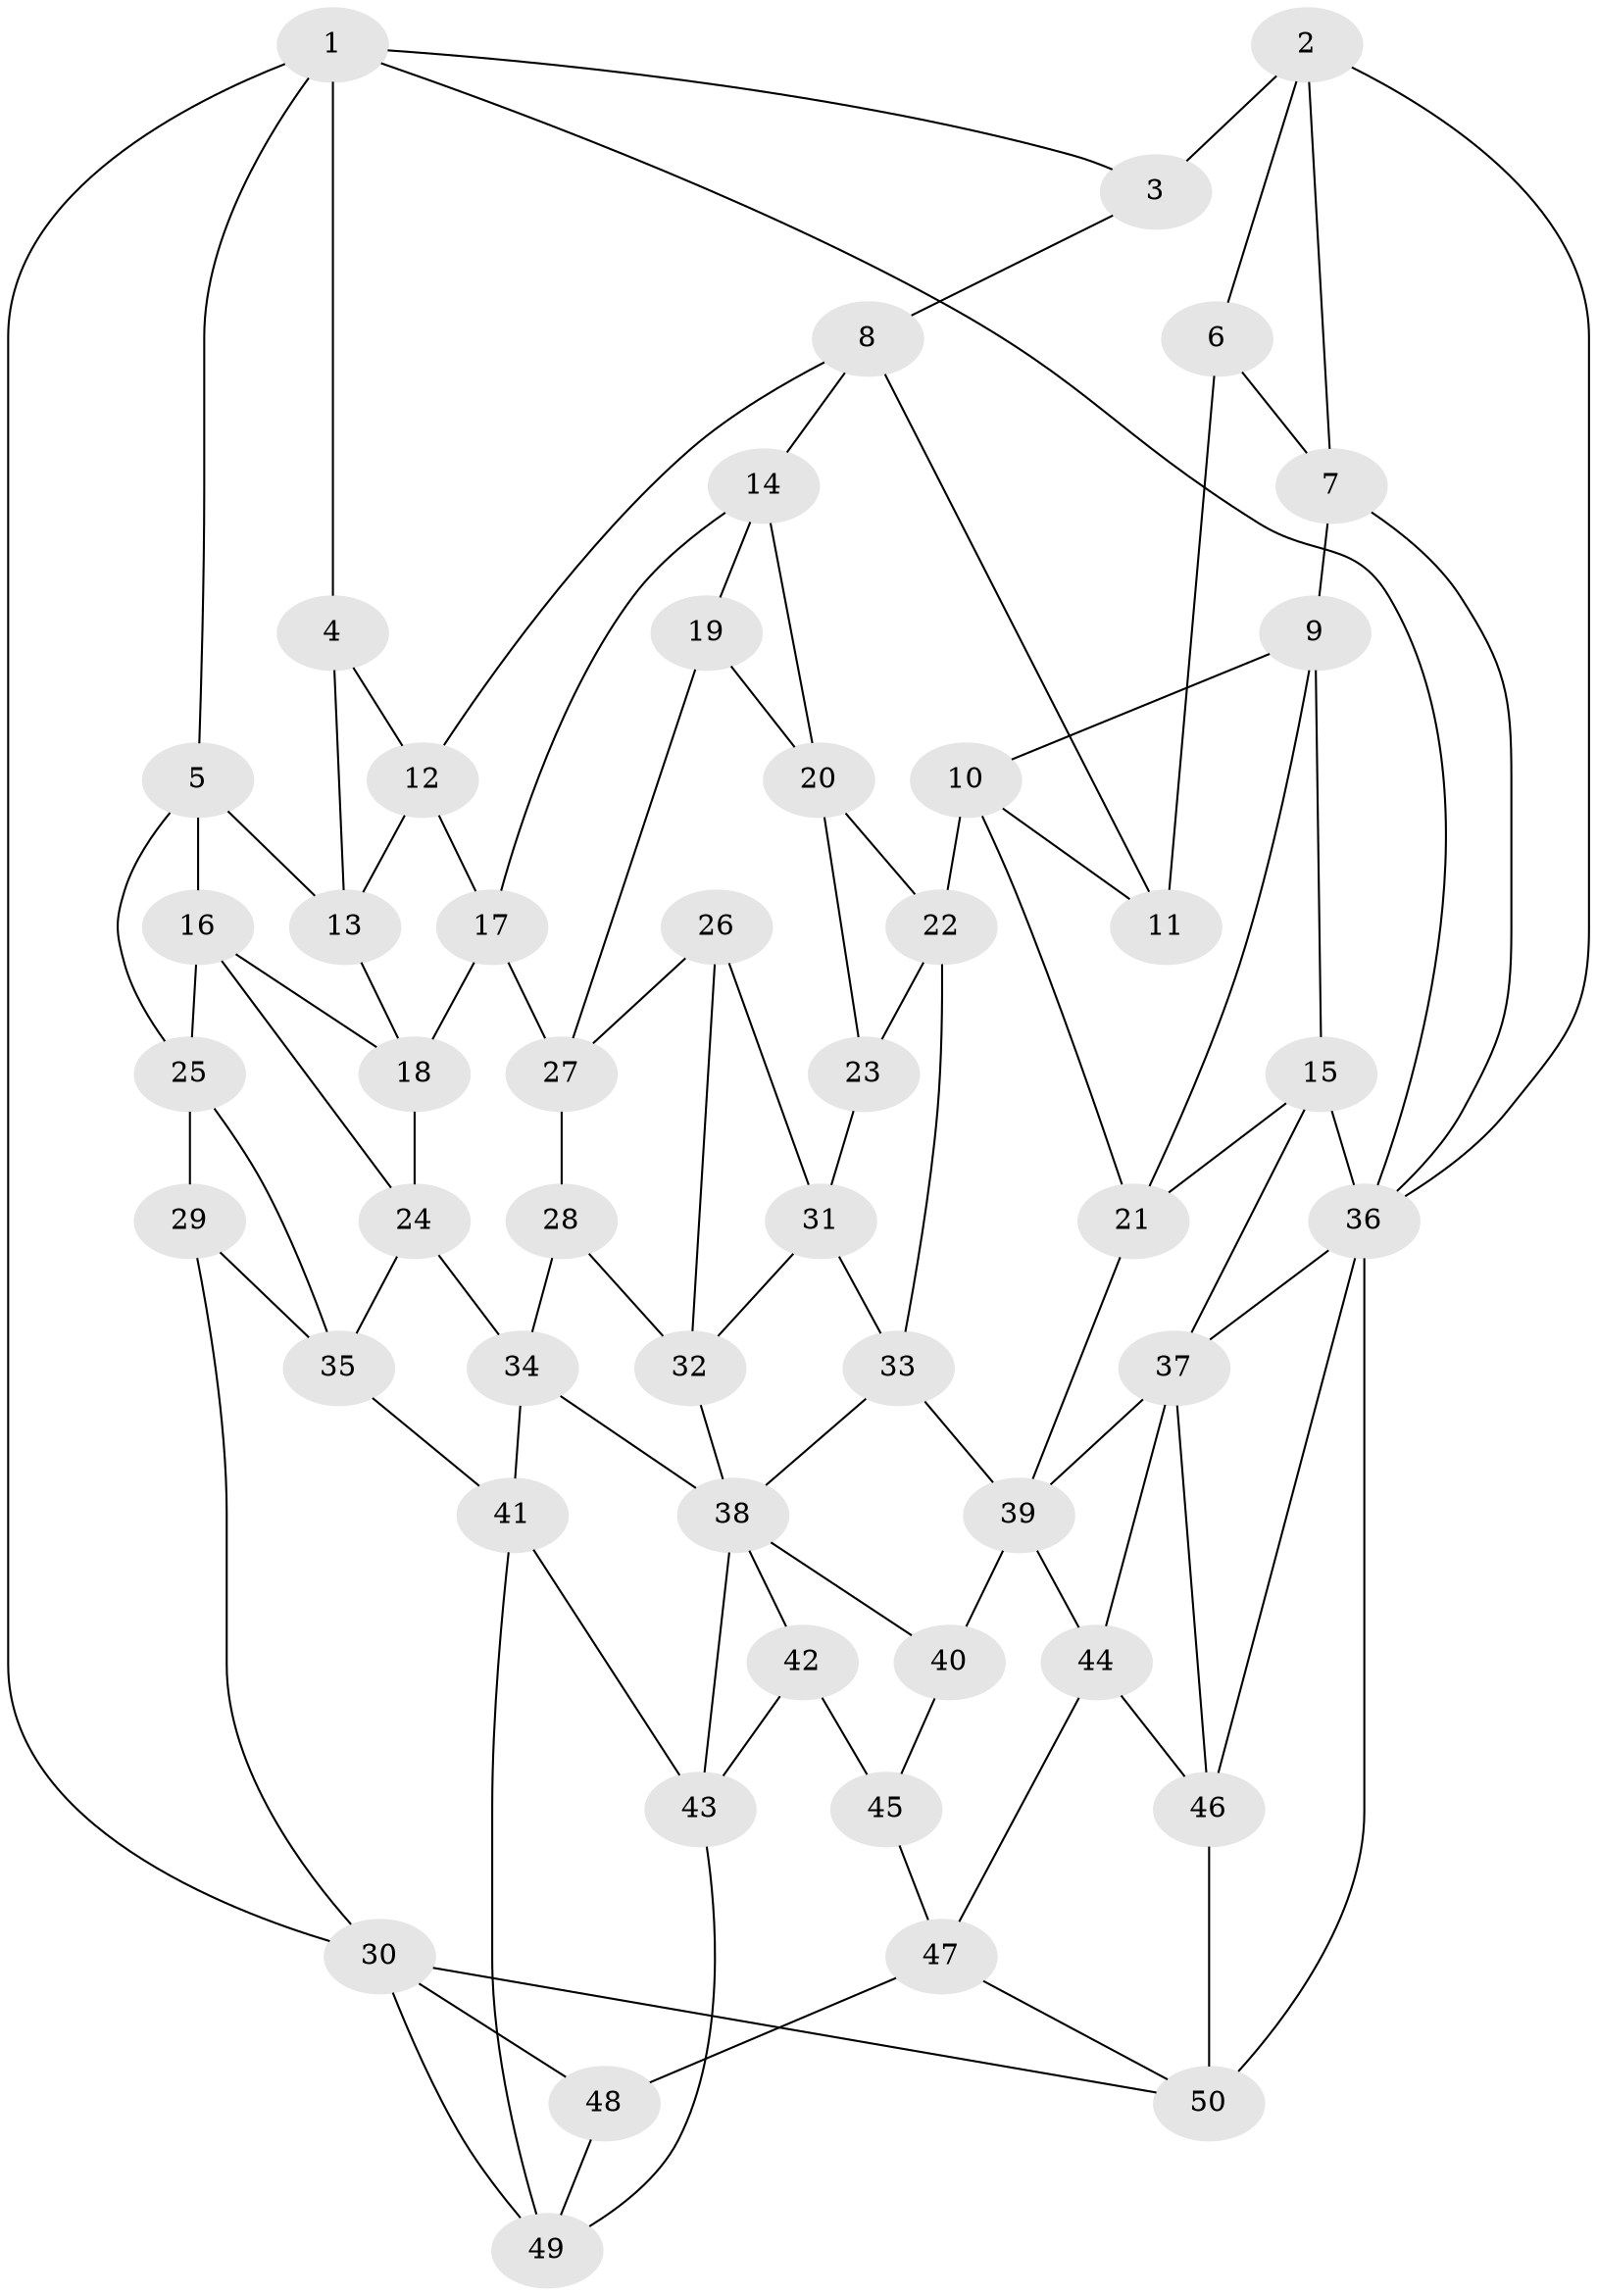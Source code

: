 // original degree distribution, {3: 0.020202020202020204, 4: 0.26262626262626265, 6: 0.23232323232323232, 5: 0.48484848484848486}
// Generated by graph-tools (version 1.1) at 2025/27/03/09/25 03:27:16]
// undirected, 50 vertices, 98 edges
graph export_dot {
graph [start="1"]
  node [color=gray90,style=filled];
  1;
  2;
  3;
  4;
  5;
  6;
  7;
  8;
  9;
  10;
  11;
  12;
  13;
  14;
  15;
  16;
  17;
  18;
  19;
  20;
  21;
  22;
  23;
  24;
  25;
  26;
  27;
  28;
  29;
  30;
  31;
  32;
  33;
  34;
  35;
  36;
  37;
  38;
  39;
  40;
  41;
  42;
  43;
  44;
  45;
  46;
  47;
  48;
  49;
  50;
  1 -- 3 [weight=1.0];
  1 -- 4 [weight=1.0];
  1 -- 5 [weight=1.0];
  1 -- 30 [weight=1.0];
  1 -- 36 [weight=1.0];
  2 -- 3 [weight=1.0];
  2 -- 6 [weight=1.0];
  2 -- 7 [weight=1.0];
  2 -- 36 [weight=1.0];
  3 -- 8 [weight=1.0];
  4 -- 12 [weight=1.0];
  4 -- 13 [weight=1.0];
  5 -- 13 [weight=1.0];
  5 -- 16 [weight=1.0];
  5 -- 25 [weight=1.0];
  6 -- 7 [weight=1.0];
  6 -- 11 [weight=2.0];
  7 -- 9 [weight=1.0];
  7 -- 36 [weight=1.0];
  8 -- 11 [weight=1.0];
  8 -- 12 [weight=1.0];
  8 -- 14 [weight=1.0];
  9 -- 10 [weight=1.0];
  9 -- 15 [weight=1.0];
  9 -- 21 [weight=1.0];
  10 -- 11 [weight=1.0];
  10 -- 21 [weight=1.0];
  10 -- 22 [weight=1.0];
  12 -- 13 [weight=1.0];
  12 -- 17 [weight=1.0];
  13 -- 18 [weight=1.0];
  14 -- 17 [weight=1.0];
  14 -- 19 [weight=1.0];
  14 -- 20 [weight=1.0];
  15 -- 21 [weight=1.0];
  15 -- 36 [weight=1.0];
  15 -- 37 [weight=1.0];
  16 -- 18 [weight=1.0];
  16 -- 24 [weight=1.0];
  16 -- 25 [weight=1.0];
  17 -- 18 [weight=1.0];
  17 -- 27 [weight=1.0];
  18 -- 24 [weight=1.0];
  19 -- 20 [weight=1.0];
  19 -- 27 [weight=1.0];
  20 -- 22 [weight=1.0];
  20 -- 23 [weight=1.0];
  21 -- 39 [weight=1.0];
  22 -- 23 [weight=1.0];
  22 -- 33 [weight=1.0];
  23 -- 31 [weight=1.0];
  24 -- 34 [weight=1.0];
  24 -- 35 [weight=1.0];
  25 -- 29 [weight=1.0];
  25 -- 35 [weight=1.0];
  26 -- 27 [weight=1.0];
  26 -- 31 [weight=1.0];
  26 -- 32 [weight=1.0];
  27 -- 28 [weight=1.0];
  28 -- 32 [weight=1.0];
  28 -- 34 [weight=1.0];
  29 -- 30 [weight=1.0];
  29 -- 35 [weight=1.0];
  30 -- 48 [weight=1.0];
  30 -- 49 [weight=1.0];
  30 -- 50 [weight=1.0];
  31 -- 32 [weight=1.0];
  31 -- 33 [weight=1.0];
  32 -- 38 [weight=1.0];
  33 -- 38 [weight=1.0];
  33 -- 39 [weight=1.0];
  34 -- 38 [weight=1.0];
  34 -- 41 [weight=1.0];
  35 -- 41 [weight=1.0];
  36 -- 37 [weight=1.0];
  36 -- 46 [weight=1.0];
  36 -- 50 [weight=2.0];
  37 -- 39 [weight=1.0];
  37 -- 44 [weight=1.0];
  37 -- 46 [weight=1.0];
  38 -- 40 [weight=1.0];
  38 -- 42 [weight=1.0];
  38 -- 43 [weight=1.0];
  39 -- 40 [weight=1.0];
  39 -- 44 [weight=1.0];
  40 -- 45 [weight=1.0];
  41 -- 43 [weight=1.0];
  41 -- 49 [weight=1.0];
  42 -- 43 [weight=1.0];
  42 -- 45 [weight=2.0];
  43 -- 49 [weight=1.0];
  44 -- 46 [weight=1.0];
  44 -- 47 [weight=1.0];
  45 -- 47 [weight=1.0];
  46 -- 50 [weight=1.0];
  47 -- 48 [weight=1.0];
  47 -- 50 [weight=1.0];
  48 -- 49 [weight=1.0];
}
